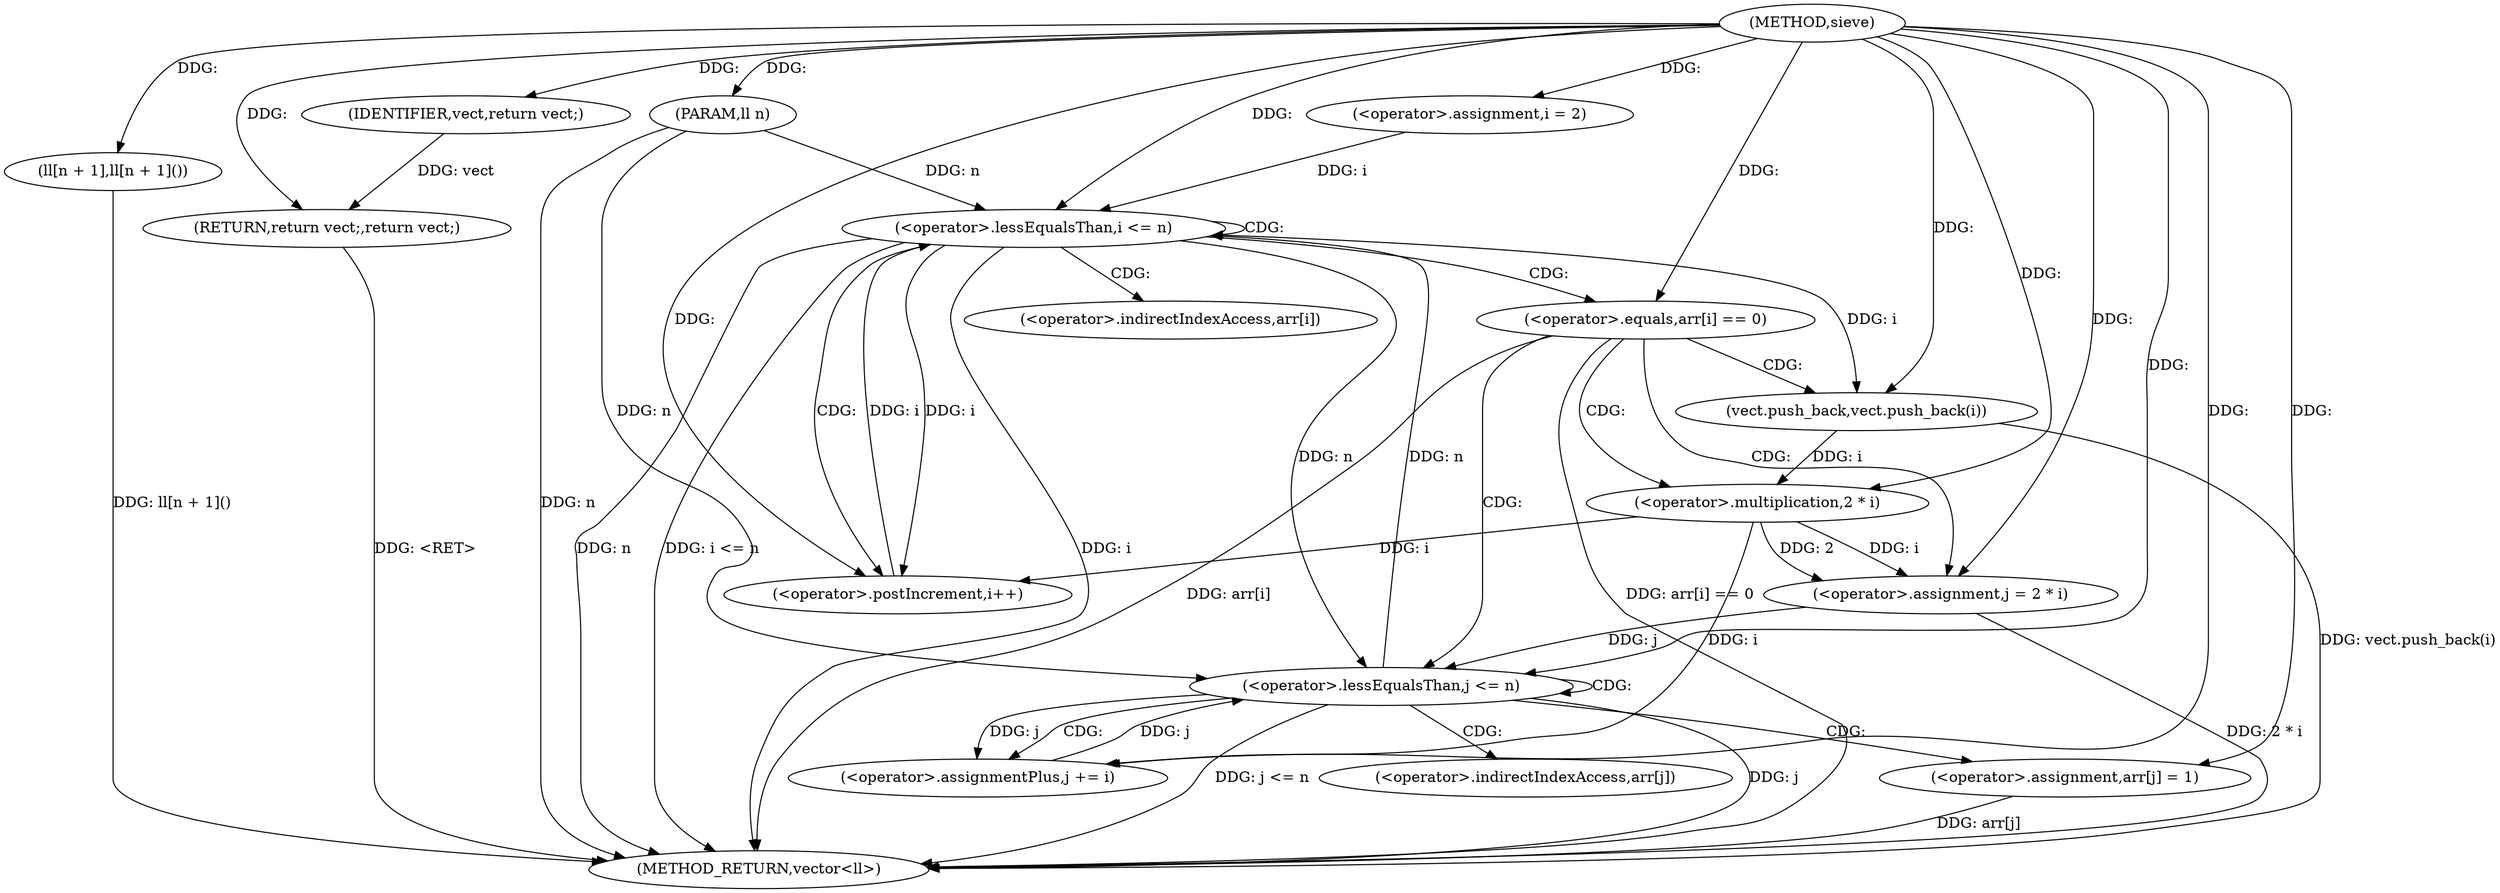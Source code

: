 digraph "sieve" {  
"1001587" [label = "(METHOD,sieve)" ]
"1001631" [label = "(METHOD_RETURN,vector<ll>)" ]
"1001588" [label = "(PARAM,ll n)" ]
"1001590" [label = "(ll[n + 1],ll[n + 1]())" ]
"1001629" [label = "(RETURN,return vect;,return vect;)" ]
"1001594" [label = "(<operator>.assignment,i = 2)" ]
"1001597" [label = "(<operator>.lessEqualsThan,i <= n)" ]
"1001600" [label = "(<operator>.postIncrement,i++)" ]
"1001630" [label = "(IDENTIFIER,vect,return vect;)" ]
"1001603" [label = "(<operator>.equals,arr[i] == 0)" ]
"1001609" [label = "(vect.push_back,vect.push_back(i))" ]
"1001613" [label = "(<operator>.assignment,j = 2 * i)" ]
"1001618" [label = "(<operator>.lessEqualsThan,j <= n)" ]
"1001621" [label = "(<operator>.assignmentPlus,j += i)" ]
"1001624" [label = "(<operator>.assignment,arr[j] = 1)" ]
"1001615" [label = "(<operator>.multiplication,2 * i)" ]
"1001604" [label = "(<operator>.indirectIndexAccess,arr[i])" ]
"1001625" [label = "(<operator>.indirectIndexAccess,arr[j])" ]
  "1001629" -> "1001631"  [ label = "DDG: <RET>"] 
  "1001588" -> "1001631"  [ label = "DDG: n"] 
  "1001590" -> "1001631"  [ label = "DDG: ll[n + 1]()"] 
  "1001597" -> "1001631"  [ label = "DDG: i"] 
  "1001597" -> "1001631"  [ label = "DDG: n"] 
  "1001597" -> "1001631"  [ label = "DDG: i <= n"] 
  "1001603" -> "1001631"  [ label = "DDG: arr[i]"] 
  "1001603" -> "1001631"  [ label = "DDG: arr[i] == 0"] 
  "1001609" -> "1001631"  [ label = "DDG: vect.push_back(i)"] 
  "1001613" -> "1001631"  [ label = "DDG: 2 * i"] 
  "1001618" -> "1001631"  [ label = "DDG: j"] 
  "1001618" -> "1001631"  [ label = "DDG: j <= n"] 
  "1001624" -> "1001631"  [ label = "DDG: arr[j]"] 
  "1001587" -> "1001588"  [ label = "DDG: "] 
  "1001587" -> "1001590"  [ label = "DDG: "] 
  "1001630" -> "1001629"  [ label = "DDG: vect"] 
  "1001587" -> "1001629"  [ label = "DDG: "] 
  "1001587" -> "1001594"  [ label = "DDG: "] 
  "1001587" -> "1001630"  [ label = "DDG: "] 
  "1001594" -> "1001597"  [ label = "DDG: i"] 
  "1001600" -> "1001597"  [ label = "DDG: i"] 
  "1001587" -> "1001597"  [ label = "DDG: "] 
  "1001618" -> "1001597"  [ label = "DDG: n"] 
  "1001588" -> "1001597"  [ label = "DDG: n"] 
  "1001597" -> "1001600"  [ label = "DDG: i"] 
  "1001615" -> "1001600"  [ label = "DDG: i"] 
  "1001587" -> "1001600"  [ label = "DDG: "] 
  "1001587" -> "1001603"  [ label = "DDG: "] 
  "1001597" -> "1001609"  [ label = "DDG: i"] 
  "1001587" -> "1001609"  [ label = "DDG: "] 
  "1001615" -> "1001613"  [ label = "DDG: i"] 
  "1001615" -> "1001613"  [ label = "DDG: 2"] 
  "1001615" -> "1001621"  [ label = "DDG: i"] 
  "1001587" -> "1001621"  [ label = "DDG: "] 
  "1001587" -> "1001624"  [ label = "DDG: "] 
  "1001587" -> "1001613"  [ label = "DDG: "] 
  "1001613" -> "1001618"  [ label = "DDG: j"] 
  "1001621" -> "1001618"  [ label = "DDG: j"] 
  "1001587" -> "1001618"  [ label = "DDG: "] 
  "1001597" -> "1001618"  [ label = "DDG: n"] 
  "1001588" -> "1001618"  [ label = "DDG: n"] 
  "1001618" -> "1001621"  [ label = "DDG: j"] 
  "1001587" -> "1001615"  [ label = "DDG: "] 
  "1001609" -> "1001615"  [ label = "DDG: i"] 
  "1001597" -> "1001597"  [ label = "CDG: "] 
  "1001597" -> "1001604"  [ label = "CDG: "] 
  "1001597" -> "1001600"  [ label = "CDG: "] 
  "1001597" -> "1001603"  [ label = "CDG: "] 
  "1001603" -> "1001615"  [ label = "CDG: "] 
  "1001603" -> "1001609"  [ label = "CDG: "] 
  "1001603" -> "1001613"  [ label = "CDG: "] 
  "1001603" -> "1001618"  [ label = "CDG: "] 
  "1001618" -> "1001624"  [ label = "CDG: "] 
  "1001618" -> "1001625"  [ label = "CDG: "] 
  "1001618" -> "1001618"  [ label = "CDG: "] 
  "1001618" -> "1001621"  [ label = "CDG: "] 
}

